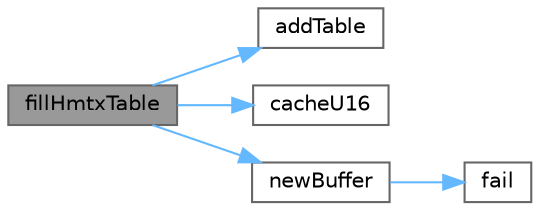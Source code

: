 digraph "fillHmtxTable"
{
 // LATEX_PDF_SIZE
  bgcolor="transparent";
  edge [fontname=Helvetica,fontsize=10,labelfontname=Helvetica,labelfontsize=10];
  node [fontname=Helvetica,fontsize=10,shape=box,height=0.2,width=0.4];
  rankdir="LR";
  Node1 [label="fillHmtxTable",height=0.2,width=0.4,color="gray40", fillcolor="grey60", style="filled", fontcolor="black",tooltip="Fill an \"hmtx\" font table."];
  Node1 -> Node2 [color="steelblue1",style="solid"];
  Node2 [label="addTable",height=0.2,width=0.4,color="grey40", fillcolor="white", style="filled",URL="$hex2otf_8c.html#a1fab24bb2d2b38b68a38ec871afc3f9c",tooltip="Add a TrueType or OpenType table to the font."];
  Node1 -> Node3 [color="steelblue1",style="solid"];
  Node3 [label="cacheU16",height=0.2,width=0.4,color="grey40", fillcolor="white", style="filled",URL="$hex2otf_8c.html#a07b29528c561e5852a228c98391225f7",tooltip="Append two unsigned bytes to the end of a byte array."];
  Node1 -> Node4 [color="steelblue1",style="solid"];
  Node4 [label="newBuffer",height=0.2,width=0.4,color="grey40", fillcolor="white", style="filled",URL="$hex2otf_8c.html#ae8310060f5a9b7cefb84d0bb1b459b64",tooltip="Create a new buffer."];
  Node4 -> Node5 [color="steelblue1",style="solid"];
  Node5 [label="fail",height=0.2,width=0.4,color="grey40", fillcolor="white", style="filled",URL="$hex2otf_8c.html#a2f5976201b1e630a94045f04a0348572",tooltip="Print an error message on stderr, then exit."];
}
